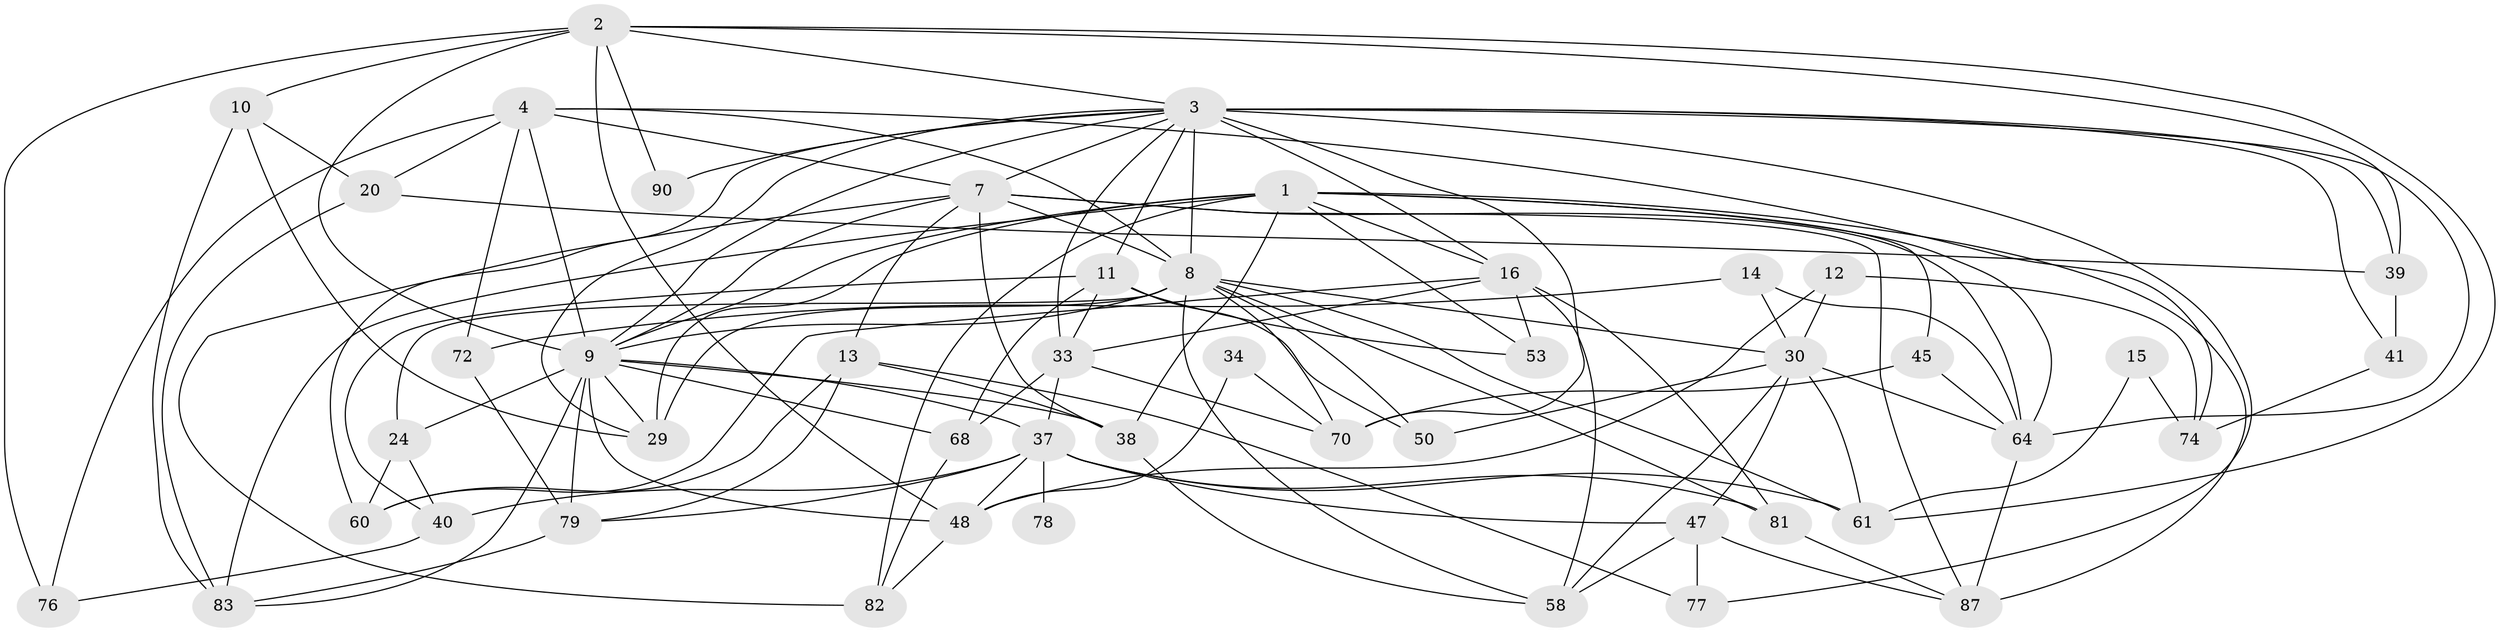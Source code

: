 // original degree distribution, {2: 0.13829787234042554, 4: 0.26595744680851063, 3: 0.23404255319148937, 6: 0.0851063829787234, 5: 0.24468085106382978, 7: 0.031914893617021274}
// Generated by graph-tools (version 1.1) at 2025/15/03/09/25 04:15:20]
// undirected, 47 vertices, 124 edges
graph export_dot {
graph [start="1"]
  node [color=gray90,style=filled];
  1 [super="+6"];
  2 [super="+5"];
  3 [super="+65+49+18"];
  4 [super="+28"];
  7 [super="+31+32"];
  8 [super="+17+27+19"];
  9 [super="+35+23"];
  10 [super="+25"];
  11 [super="+67+62"];
  12;
  13 [super="+21"];
  14 [super="+56"];
  15;
  16 [super="+63"];
  20;
  24 [super="+73"];
  29 [super="+71+66"];
  30 [super="+85+44"];
  33 [super="+42"];
  34;
  37 [super="+55+88"];
  38 [super="+86"];
  39;
  40;
  41;
  45;
  47;
  48 [super="+93"];
  50;
  53;
  58 [super="+59"];
  60;
  61;
  64 [super="+80"];
  68;
  70;
  72;
  74;
  76;
  77;
  78;
  79;
  81;
  82;
  83;
  87;
  90;
  1 -- 64;
  1 -- 38;
  1 -- 9;
  1 -- 45;
  1 -- 16;
  1 -- 82;
  1 -- 83;
  1 -- 53;
  1 -- 87;
  1 -- 29;
  2 -- 76;
  2 -- 61;
  2 -- 3;
  2 -- 48 [weight=2];
  2 -- 90;
  2 -- 39;
  2 -- 10;
  2 -- 9;
  3 -- 39;
  3 -- 33 [weight=2];
  3 -- 29;
  3 -- 64 [weight=2];
  3 -- 70 [weight=2];
  3 -- 8;
  3 -- 41 [weight=2];
  3 -- 60;
  3 -- 9;
  3 -- 16;
  3 -- 7;
  3 -- 90;
  3 -- 77;
  3 -- 11;
  4 -- 76 [weight=2];
  4 -- 7;
  4 -- 20;
  4 -- 8 [weight=2];
  4 -- 9;
  4 -- 74;
  4 -- 72;
  7 -- 13;
  7 -- 38;
  7 -- 9;
  7 -- 64;
  7 -- 82;
  7 -- 87;
  7 -- 8;
  8 -- 30;
  8 -- 81;
  8 -- 50 [weight=2];
  8 -- 58 [weight=2];
  8 -- 29 [weight=2];
  8 -- 24;
  8 -- 70;
  8 -- 9;
  8 -- 61;
  9 -- 68;
  9 -- 79;
  9 -- 29 [weight=2];
  9 -- 37;
  9 -- 38;
  9 -- 48;
  9 -- 83;
  9 -- 24;
  10 -- 29;
  10 -- 83;
  10 -- 20;
  11 -- 50;
  11 -- 68;
  11 -- 33;
  11 -- 53;
  11 -- 40;
  12 -- 74;
  12 -- 30;
  12 -- 48;
  13 -- 77;
  13 -- 60;
  13 -- 38;
  13 -- 79;
  14 -- 30;
  14 -- 64;
  14 -- 72;
  15 -- 74;
  15 -- 61;
  16 -- 58 [weight=2];
  16 -- 81;
  16 -- 60;
  16 -- 53;
  16 -- 33;
  20 -- 83;
  20 -- 39;
  24 -- 60;
  24 -- 40;
  30 -- 64;
  30 -- 61 [weight=2];
  30 -- 47;
  30 -- 50;
  30 -- 58;
  33 -- 70;
  33 -- 68;
  33 -- 37;
  34 -- 70;
  34 -- 48;
  37 -- 40 [weight=2];
  37 -- 78 [weight=2];
  37 -- 79;
  37 -- 48;
  37 -- 81;
  37 -- 61;
  37 -- 47;
  38 -- 58;
  39 -- 41;
  40 -- 76;
  41 -- 74;
  45 -- 64;
  45 -- 70;
  47 -- 58;
  47 -- 77;
  47 -- 87;
  48 -- 82;
  64 -- 87;
  68 -- 82;
  72 -- 79;
  79 -- 83;
  81 -- 87;
}

